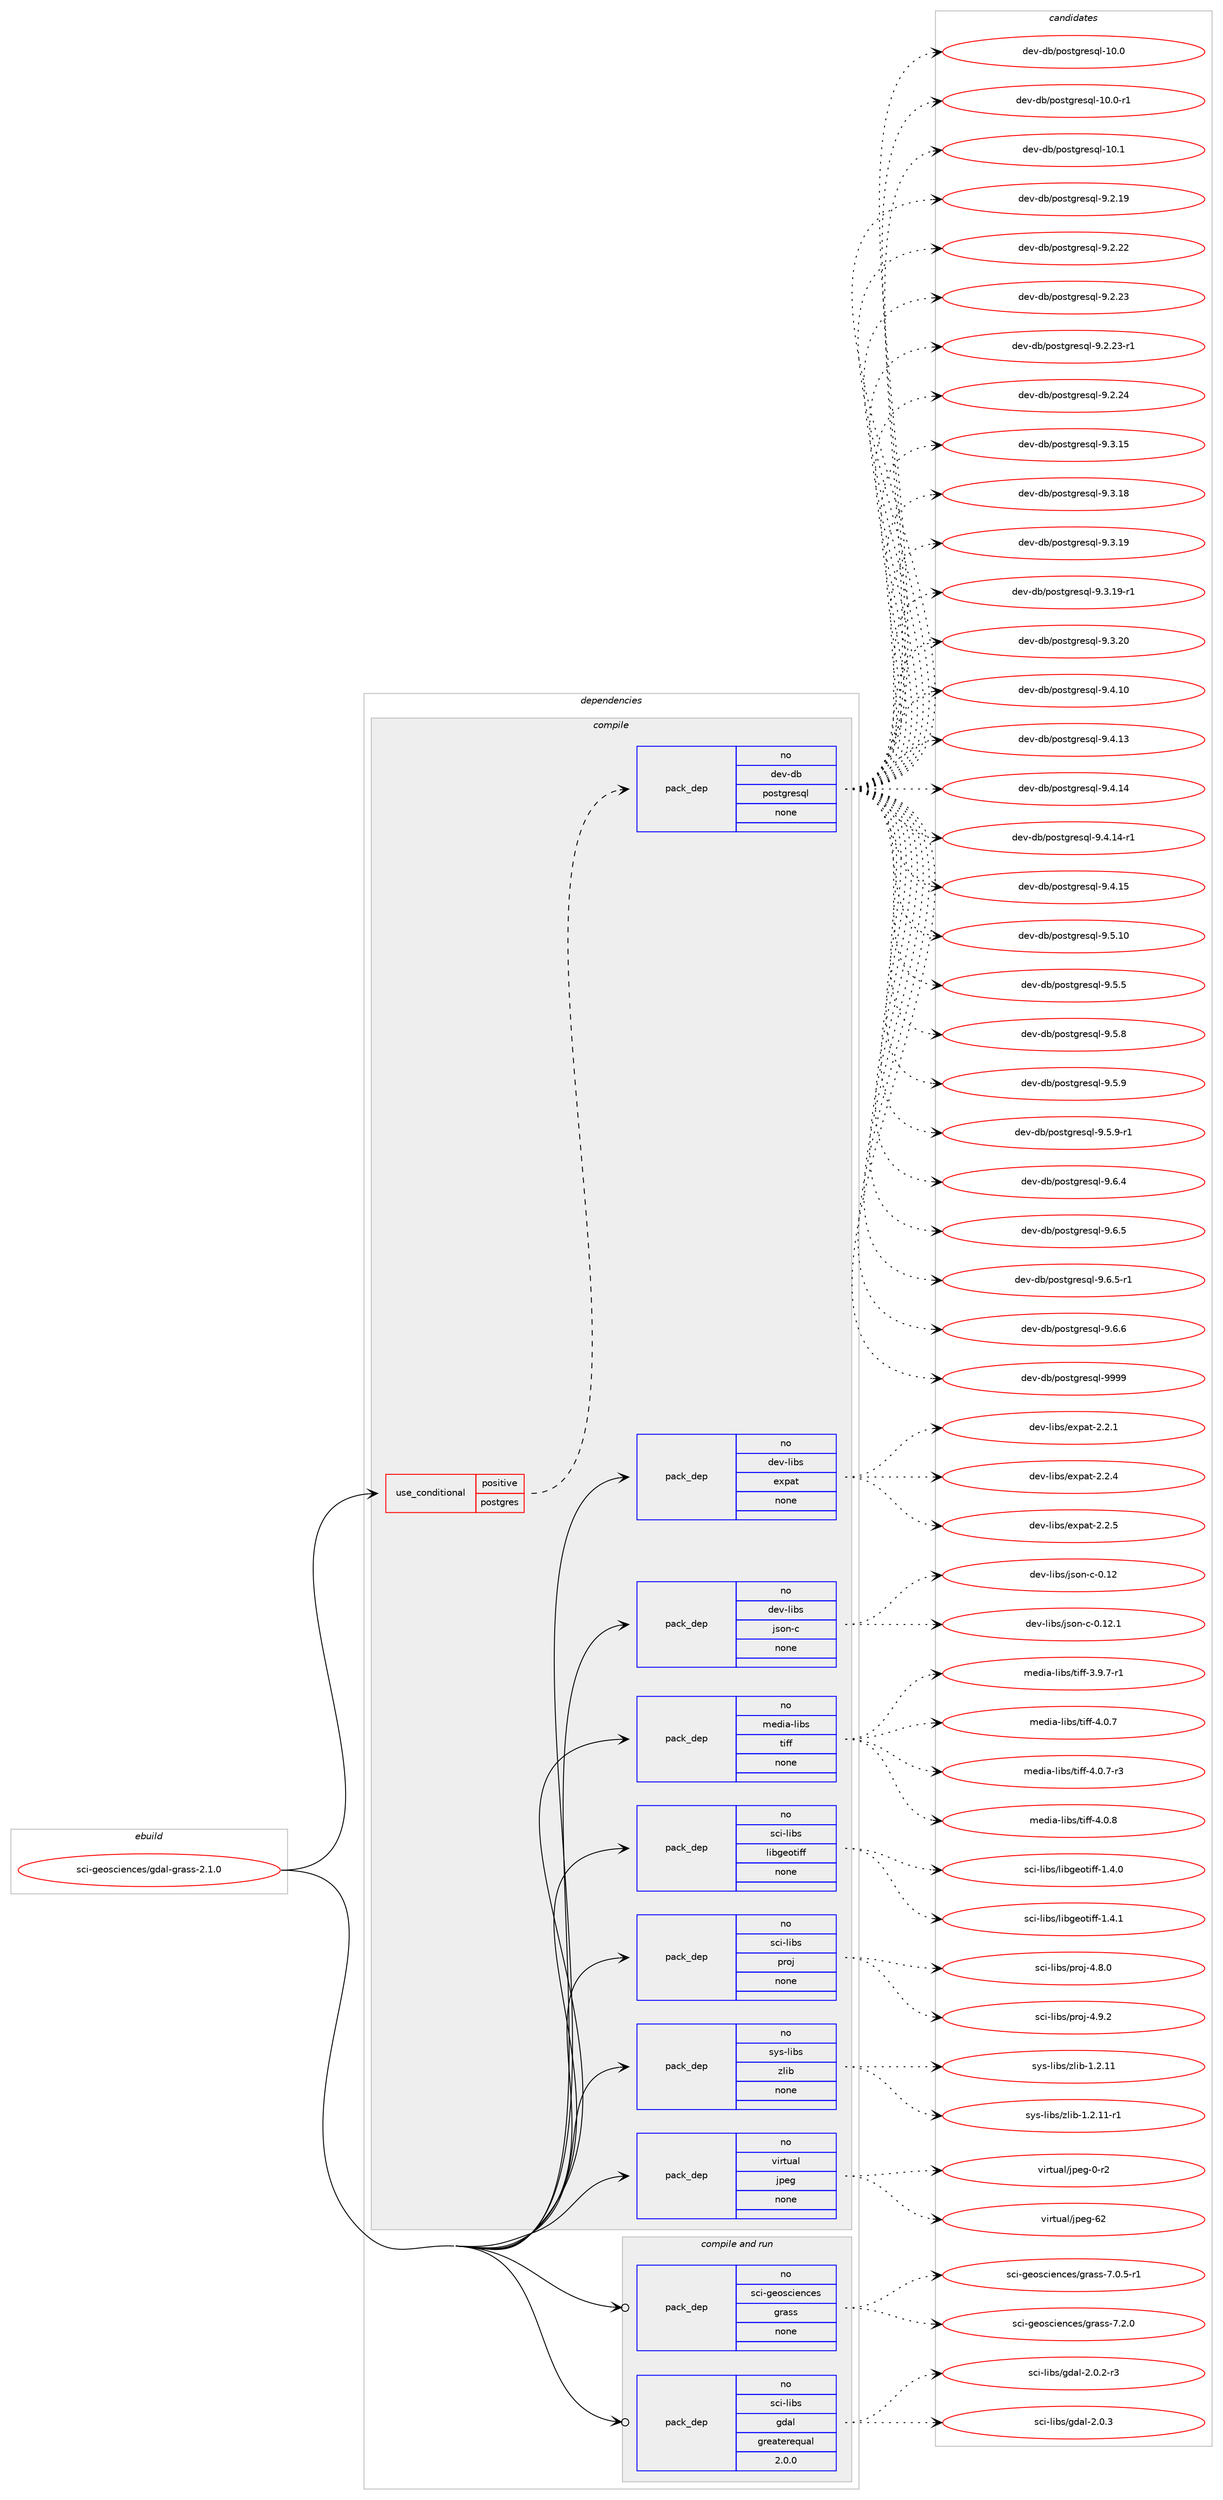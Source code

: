 digraph prolog {

# *************
# Graph options
# *************

newrank=true;
concentrate=true;
compound=true;
graph [rankdir=LR,fontname=Helvetica,fontsize=10,ranksep=1.5];#, ranksep=2.5, nodesep=0.2];
edge  [arrowhead=vee];
node  [fontname=Helvetica,fontsize=10];

# **********
# The ebuild
# **********

subgraph cluster_leftcol {
color=gray;
rank=same;
label=<<i>ebuild</i>>;
id [label="sci-geosciences/gdal-grass-2.1.0", color=red, width=4, href="../sci-geosciences/gdal-grass-2.1.0.svg"];
}

# ****************
# The dependencies
# ****************

subgraph cluster_midcol {
color=gray;
label=<<i>dependencies</i>>;
subgraph cluster_compile {
fillcolor="#eeeeee";
style=filled;
label=<<i>compile</i>>;
subgraph cond109857 {
dependency448285 [label=<<TABLE BORDER="0" CELLBORDER="1" CELLSPACING="0" CELLPADDING="4"><TR><TD ROWSPAN="3" CELLPADDING="10">use_conditional</TD></TR><TR><TD>positive</TD></TR><TR><TD>postgres</TD></TR></TABLE>>, shape=none, color=red];
subgraph pack330622 {
dependency448286 [label=<<TABLE BORDER="0" CELLBORDER="1" CELLSPACING="0" CELLPADDING="4" WIDTH="220"><TR><TD ROWSPAN="6" CELLPADDING="30">pack_dep</TD></TR><TR><TD WIDTH="110">no</TD></TR><TR><TD>dev-db</TD></TR><TR><TD>postgresql</TD></TR><TR><TD>none</TD></TR><TR><TD></TD></TR></TABLE>>, shape=none, color=blue];
}
dependency448285:e -> dependency448286:w [weight=20,style="dashed",arrowhead="vee"];
}
id:e -> dependency448285:w [weight=20,style="solid",arrowhead="vee"];
subgraph pack330623 {
dependency448287 [label=<<TABLE BORDER="0" CELLBORDER="1" CELLSPACING="0" CELLPADDING="4" WIDTH="220"><TR><TD ROWSPAN="6" CELLPADDING="30">pack_dep</TD></TR><TR><TD WIDTH="110">no</TD></TR><TR><TD>dev-libs</TD></TR><TR><TD>expat</TD></TR><TR><TD>none</TD></TR><TR><TD></TD></TR></TABLE>>, shape=none, color=blue];
}
id:e -> dependency448287:w [weight=20,style="solid",arrowhead="vee"];
subgraph pack330624 {
dependency448288 [label=<<TABLE BORDER="0" CELLBORDER="1" CELLSPACING="0" CELLPADDING="4" WIDTH="220"><TR><TD ROWSPAN="6" CELLPADDING="30">pack_dep</TD></TR><TR><TD WIDTH="110">no</TD></TR><TR><TD>dev-libs</TD></TR><TR><TD>json-c</TD></TR><TR><TD>none</TD></TR><TR><TD></TD></TR></TABLE>>, shape=none, color=blue];
}
id:e -> dependency448288:w [weight=20,style="solid",arrowhead="vee"];
subgraph pack330625 {
dependency448289 [label=<<TABLE BORDER="0" CELLBORDER="1" CELLSPACING="0" CELLPADDING="4" WIDTH="220"><TR><TD ROWSPAN="6" CELLPADDING="30">pack_dep</TD></TR><TR><TD WIDTH="110">no</TD></TR><TR><TD>media-libs</TD></TR><TR><TD>tiff</TD></TR><TR><TD>none</TD></TR><TR><TD></TD></TR></TABLE>>, shape=none, color=blue];
}
id:e -> dependency448289:w [weight=20,style="solid",arrowhead="vee"];
subgraph pack330626 {
dependency448290 [label=<<TABLE BORDER="0" CELLBORDER="1" CELLSPACING="0" CELLPADDING="4" WIDTH="220"><TR><TD ROWSPAN="6" CELLPADDING="30">pack_dep</TD></TR><TR><TD WIDTH="110">no</TD></TR><TR><TD>sci-libs</TD></TR><TR><TD>libgeotiff</TD></TR><TR><TD>none</TD></TR><TR><TD></TD></TR></TABLE>>, shape=none, color=blue];
}
id:e -> dependency448290:w [weight=20,style="solid",arrowhead="vee"];
subgraph pack330627 {
dependency448291 [label=<<TABLE BORDER="0" CELLBORDER="1" CELLSPACING="0" CELLPADDING="4" WIDTH="220"><TR><TD ROWSPAN="6" CELLPADDING="30">pack_dep</TD></TR><TR><TD WIDTH="110">no</TD></TR><TR><TD>sci-libs</TD></TR><TR><TD>proj</TD></TR><TR><TD>none</TD></TR><TR><TD></TD></TR></TABLE>>, shape=none, color=blue];
}
id:e -> dependency448291:w [weight=20,style="solid",arrowhead="vee"];
subgraph pack330628 {
dependency448292 [label=<<TABLE BORDER="0" CELLBORDER="1" CELLSPACING="0" CELLPADDING="4" WIDTH="220"><TR><TD ROWSPAN="6" CELLPADDING="30">pack_dep</TD></TR><TR><TD WIDTH="110">no</TD></TR><TR><TD>sys-libs</TD></TR><TR><TD>zlib</TD></TR><TR><TD>none</TD></TR><TR><TD></TD></TR></TABLE>>, shape=none, color=blue];
}
id:e -> dependency448292:w [weight=20,style="solid",arrowhead="vee"];
subgraph pack330629 {
dependency448293 [label=<<TABLE BORDER="0" CELLBORDER="1" CELLSPACING="0" CELLPADDING="4" WIDTH="220"><TR><TD ROWSPAN="6" CELLPADDING="30">pack_dep</TD></TR><TR><TD WIDTH="110">no</TD></TR><TR><TD>virtual</TD></TR><TR><TD>jpeg</TD></TR><TR><TD>none</TD></TR><TR><TD></TD></TR></TABLE>>, shape=none, color=blue];
}
id:e -> dependency448293:w [weight=20,style="solid",arrowhead="vee"];
}
subgraph cluster_compileandrun {
fillcolor="#eeeeee";
style=filled;
label=<<i>compile and run</i>>;
subgraph pack330630 {
dependency448294 [label=<<TABLE BORDER="0" CELLBORDER="1" CELLSPACING="0" CELLPADDING="4" WIDTH="220"><TR><TD ROWSPAN="6" CELLPADDING="30">pack_dep</TD></TR><TR><TD WIDTH="110">no</TD></TR><TR><TD>sci-geosciences</TD></TR><TR><TD>grass</TD></TR><TR><TD>none</TD></TR><TR><TD></TD></TR></TABLE>>, shape=none, color=blue];
}
id:e -> dependency448294:w [weight=20,style="solid",arrowhead="odotvee"];
subgraph pack330631 {
dependency448295 [label=<<TABLE BORDER="0" CELLBORDER="1" CELLSPACING="0" CELLPADDING="4" WIDTH="220"><TR><TD ROWSPAN="6" CELLPADDING="30">pack_dep</TD></TR><TR><TD WIDTH="110">no</TD></TR><TR><TD>sci-libs</TD></TR><TR><TD>gdal</TD></TR><TR><TD>greaterequal</TD></TR><TR><TD>2.0.0</TD></TR></TABLE>>, shape=none, color=blue];
}
id:e -> dependency448295:w [weight=20,style="solid",arrowhead="odotvee"];
}
subgraph cluster_run {
fillcolor="#eeeeee";
style=filled;
label=<<i>run</i>>;
}
}

# **************
# The candidates
# **************

subgraph cluster_choices {
rank=same;
color=gray;
label=<<i>candidates</i>>;

subgraph choice330622 {
color=black;
nodesep=1;
choice1001011184510098471121111151161031141011151131084549484648 [label="dev-db/postgresql-10.0", color=red, width=4,href="../dev-db/postgresql-10.0.svg"];
choice10010111845100984711211111511610311410111511310845494846484511449 [label="dev-db/postgresql-10.0-r1", color=red, width=4,href="../dev-db/postgresql-10.0-r1.svg"];
choice1001011184510098471121111151161031141011151131084549484649 [label="dev-db/postgresql-10.1", color=red, width=4,href="../dev-db/postgresql-10.1.svg"];
choice10010111845100984711211111511610311410111511310845574650464957 [label="dev-db/postgresql-9.2.19", color=red, width=4,href="../dev-db/postgresql-9.2.19.svg"];
choice10010111845100984711211111511610311410111511310845574650465050 [label="dev-db/postgresql-9.2.22", color=red, width=4,href="../dev-db/postgresql-9.2.22.svg"];
choice10010111845100984711211111511610311410111511310845574650465051 [label="dev-db/postgresql-9.2.23", color=red, width=4,href="../dev-db/postgresql-9.2.23.svg"];
choice100101118451009847112111115116103114101115113108455746504650514511449 [label="dev-db/postgresql-9.2.23-r1", color=red, width=4,href="../dev-db/postgresql-9.2.23-r1.svg"];
choice10010111845100984711211111511610311410111511310845574650465052 [label="dev-db/postgresql-9.2.24", color=red, width=4,href="../dev-db/postgresql-9.2.24.svg"];
choice10010111845100984711211111511610311410111511310845574651464953 [label="dev-db/postgresql-9.3.15", color=red, width=4,href="../dev-db/postgresql-9.3.15.svg"];
choice10010111845100984711211111511610311410111511310845574651464956 [label="dev-db/postgresql-9.3.18", color=red, width=4,href="../dev-db/postgresql-9.3.18.svg"];
choice10010111845100984711211111511610311410111511310845574651464957 [label="dev-db/postgresql-9.3.19", color=red, width=4,href="../dev-db/postgresql-9.3.19.svg"];
choice100101118451009847112111115116103114101115113108455746514649574511449 [label="dev-db/postgresql-9.3.19-r1", color=red, width=4,href="../dev-db/postgresql-9.3.19-r1.svg"];
choice10010111845100984711211111511610311410111511310845574651465048 [label="dev-db/postgresql-9.3.20", color=red, width=4,href="../dev-db/postgresql-9.3.20.svg"];
choice10010111845100984711211111511610311410111511310845574652464948 [label="dev-db/postgresql-9.4.10", color=red, width=4,href="../dev-db/postgresql-9.4.10.svg"];
choice10010111845100984711211111511610311410111511310845574652464951 [label="dev-db/postgresql-9.4.13", color=red, width=4,href="../dev-db/postgresql-9.4.13.svg"];
choice10010111845100984711211111511610311410111511310845574652464952 [label="dev-db/postgresql-9.4.14", color=red, width=4,href="../dev-db/postgresql-9.4.14.svg"];
choice100101118451009847112111115116103114101115113108455746524649524511449 [label="dev-db/postgresql-9.4.14-r1", color=red, width=4,href="../dev-db/postgresql-9.4.14-r1.svg"];
choice10010111845100984711211111511610311410111511310845574652464953 [label="dev-db/postgresql-9.4.15", color=red, width=4,href="../dev-db/postgresql-9.4.15.svg"];
choice10010111845100984711211111511610311410111511310845574653464948 [label="dev-db/postgresql-9.5.10", color=red, width=4,href="../dev-db/postgresql-9.5.10.svg"];
choice100101118451009847112111115116103114101115113108455746534653 [label="dev-db/postgresql-9.5.5", color=red, width=4,href="../dev-db/postgresql-9.5.5.svg"];
choice100101118451009847112111115116103114101115113108455746534656 [label="dev-db/postgresql-9.5.8", color=red, width=4,href="../dev-db/postgresql-9.5.8.svg"];
choice100101118451009847112111115116103114101115113108455746534657 [label="dev-db/postgresql-9.5.9", color=red, width=4,href="../dev-db/postgresql-9.5.9.svg"];
choice1001011184510098471121111151161031141011151131084557465346574511449 [label="dev-db/postgresql-9.5.9-r1", color=red, width=4,href="../dev-db/postgresql-9.5.9-r1.svg"];
choice100101118451009847112111115116103114101115113108455746544652 [label="dev-db/postgresql-9.6.4", color=red, width=4,href="../dev-db/postgresql-9.6.4.svg"];
choice100101118451009847112111115116103114101115113108455746544653 [label="dev-db/postgresql-9.6.5", color=red, width=4,href="../dev-db/postgresql-9.6.5.svg"];
choice1001011184510098471121111151161031141011151131084557465446534511449 [label="dev-db/postgresql-9.6.5-r1", color=red, width=4,href="../dev-db/postgresql-9.6.5-r1.svg"];
choice100101118451009847112111115116103114101115113108455746544654 [label="dev-db/postgresql-9.6.6", color=red, width=4,href="../dev-db/postgresql-9.6.6.svg"];
choice1001011184510098471121111151161031141011151131084557575757 [label="dev-db/postgresql-9999", color=red, width=4,href="../dev-db/postgresql-9999.svg"];
dependency448286:e -> choice1001011184510098471121111151161031141011151131084549484648:w [style=dotted,weight="100"];
dependency448286:e -> choice10010111845100984711211111511610311410111511310845494846484511449:w [style=dotted,weight="100"];
dependency448286:e -> choice1001011184510098471121111151161031141011151131084549484649:w [style=dotted,weight="100"];
dependency448286:e -> choice10010111845100984711211111511610311410111511310845574650464957:w [style=dotted,weight="100"];
dependency448286:e -> choice10010111845100984711211111511610311410111511310845574650465050:w [style=dotted,weight="100"];
dependency448286:e -> choice10010111845100984711211111511610311410111511310845574650465051:w [style=dotted,weight="100"];
dependency448286:e -> choice100101118451009847112111115116103114101115113108455746504650514511449:w [style=dotted,weight="100"];
dependency448286:e -> choice10010111845100984711211111511610311410111511310845574650465052:w [style=dotted,weight="100"];
dependency448286:e -> choice10010111845100984711211111511610311410111511310845574651464953:w [style=dotted,weight="100"];
dependency448286:e -> choice10010111845100984711211111511610311410111511310845574651464956:w [style=dotted,weight="100"];
dependency448286:e -> choice10010111845100984711211111511610311410111511310845574651464957:w [style=dotted,weight="100"];
dependency448286:e -> choice100101118451009847112111115116103114101115113108455746514649574511449:w [style=dotted,weight="100"];
dependency448286:e -> choice10010111845100984711211111511610311410111511310845574651465048:w [style=dotted,weight="100"];
dependency448286:e -> choice10010111845100984711211111511610311410111511310845574652464948:w [style=dotted,weight="100"];
dependency448286:e -> choice10010111845100984711211111511610311410111511310845574652464951:w [style=dotted,weight="100"];
dependency448286:e -> choice10010111845100984711211111511610311410111511310845574652464952:w [style=dotted,weight="100"];
dependency448286:e -> choice100101118451009847112111115116103114101115113108455746524649524511449:w [style=dotted,weight="100"];
dependency448286:e -> choice10010111845100984711211111511610311410111511310845574652464953:w [style=dotted,weight="100"];
dependency448286:e -> choice10010111845100984711211111511610311410111511310845574653464948:w [style=dotted,weight="100"];
dependency448286:e -> choice100101118451009847112111115116103114101115113108455746534653:w [style=dotted,weight="100"];
dependency448286:e -> choice100101118451009847112111115116103114101115113108455746534656:w [style=dotted,weight="100"];
dependency448286:e -> choice100101118451009847112111115116103114101115113108455746534657:w [style=dotted,weight="100"];
dependency448286:e -> choice1001011184510098471121111151161031141011151131084557465346574511449:w [style=dotted,weight="100"];
dependency448286:e -> choice100101118451009847112111115116103114101115113108455746544652:w [style=dotted,weight="100"];
dependency448286:e -> choice100101118451009847112111115116103114101115113108455746544653:w [style=dotted,weight="100"];
dependency448286:e -> choice1001011184510098471121111151161031141011151131084557465446534511449:w [style=dotted,weight="100"];
dependency448286:e -> choice100101118451009847112111115116103114101115113108455746544654:w [style=dotted,weight="100"];
dependency448286:e -> choice1001011184510098471121111151161031141011151131084557575757:w [style=dotted,weight="100"];
}
subgraph choice330623 {
color=black;
nodesep=1;
choice10010111845108105981154710112011297116455046504649 [label="dev-libs/expat-2.2.1", color=red, width=4,href="../dev-libs/expat-2.2.1.svg"];
choice10010111845108105981154710112011297116455046504652 [label="dev-libs/expat-2.2.4", color=red, width=4,href="../dev-libs/expat-2.2.4.svg"];
choice10010111845108105981154710112011297116455046504653 [label="dev-libs/expat-2.2.5", color=red, width=4,href="../dev-libs/expat-2.2.5.svg"];
dependency448287:e -> choice10010111845108105981154710112011297116455046504649:w [style=dotted,weight="100"];
dependency448287:e -> choice10010111845108105981154710112011297116455046504652:w [style=dotted,weight="100"];
dependency448287:e -> choice10010111845108105981154710112011297116455046504653:w [style=dotted,weight="100"];
}
subgraph choice330624 {
color=black;
nodesep=1;
choice10010111845108105981154710611511111045994548464950 [label="dev-libs/json-c-0.12", color=red, width=4,href="../dev-libs/json-c-0.12.svg"];
choice100101118451081059811547106115111110459945484649504649 [label="dev-libs/json-c-0.12.1", color=red, width=4,href="../dev-libs/json-c-0.12.1.svg"];
dependency448288:e -> choice10010111845108105981154710611511111045994548464950:w [style=dotted,weight="100"];
dependency448288:e -> choice100101118451081059811547106115111110459945484649504649:w [style=dotted,weight="100"];
}
subgraph choice330625 {
color=black;
nodesep=1;
choice109101100105974510810598115471161051021024551465746554511449 [label="media-libs/tiff-3.9.7-r1", color=red, width=4,href="../media-libs/tiff-3.9.7-r1.svg"];
choice10910110010597451081059811547116105102102455246484655 [label="media-libs/tiff-4.0.7", color=red, width=4,href="../media-libs/tiff-4.0.7.svg"];
choice109101100105974510810598115471161051021024552464846554511451 [label="media-libs/tiff-4.0.7-r3", color=red, width=4,href="../media-libs/tiff-4.0.7-r3.svg"];
choice10910110010597451081059811547116105102102455246484656 [label="media-libs/tiff-4.0.8", color=red, width=4,href="../media-libs/tiff-4.0.8.svg"];
dependency448289:e -> choice109101100105974510810598115471161051021024551465746554511449:w [style=dotted,weight="100"];
dependency448289:e -> choice10910110010597451081059811547116105102102455246484655:w [style=dotted,weight="100"];
dependency448289:e -> choice109101100105974510810598115471161051021024552464846554511451:w [style=dotted,weight="100"];
dependency448289:e -> choice10910110010597451081059811547116105102102455246484656:w [style=dotted,weight="100"];
}
subgraph choice330626 {
color=black;
nodesep=1;
choice1159910545108105981154710810598103101111116105102102454946524648 [label="sci-libs/libgeotiff-1.4.0", color=red, width=4,href="../sci-libs/libgeotiff-1.4.0.svg"];
choice1159910545108105981154710810598103101111116105102102454946524649 [label="sci-libs/libgeotiff-1.4.1", color=red, width=4,href="../sci-libs/libgeotiff-1.4.1.svg"];
dependency448290:e -> choice1159910545108105981154710810598103101111116105102102454946524648:w [style=dotted,weight="100"];
dependency448290:e -> choice1159910545108105981154710810598103101111116105102102454946524649:w [style=dotted,weight="100"];
}
subgraph choice330627 {
color=black;
nodesep=1;
choice11599105451081059811547112114111106455246564648 [label="sci-libs/proj-4.8.0", color=red, width=4,href="../sci-libs/proj-4.8.0.svg"];
choice11599105451081059811547112114111106455246574650 [label="sci-libs/proj-4.9.2", color=red, width=4,href="../sci-libs/proj-4.9.2.svg"];
dependency448291:e -> choice11599105451081059811547112114111106455246564648:w [style=dotted,weight="100"];
dependency448291:e -> choice11599105451081059811547112114111106455246574650:w [style=dotted,weight="100"];
}
subgraph choice330628 {
color=black;
nodesep=1;
choice1151211154510810598115471221081059845494650464949 [label="sys-libs/zlib-1.2.11", color=red, width=4,href="../sys-libs/zlib-1.2.11.svg"];
choice11512111545108105981154712210810598454946504649494511449 [label="sys-libs/zlib-1.2.11-r1", color=red, width=4,href="../sys-libs/zlib-1.2.11-r1.svg"];
dependency448292:e -> choice1151211154510810598115471221081059845494650464949:w [style=dotted,weight="100"];
dependency448292:e -> choice11512111545108105981154712210810598454946504649494511449:w [style=dotted,weight="100"];
}
subgraph choice330629 {
color=black;
nodesep=1;
choice118105114116117971084710611210110345484511450 [label="virtual/jpeg-0-r2", color=red, width=4,href="../virtual/jpeg-0-r2.svg"];
choice1181051141161179710847106112101103455450 [label="virtual/jpeg-62", color=red, width=4,href="../virtual/jpeg-62.svg"];
dependency448293:e -> choice118105114116117971084710611210110345484511450:w [style=dotted,weight="100"];
dependency448293:e -> choice1181051141161179710847106112101103455450:w [style=dotted,weight="100"];
}
subgraph choice330630 {
color=black;
nodesep=1;
choice1159910545103101111115991051011109910111547103114971151154555464846534511449 [label="sci-geosciences/grass-7.0.5-r1", color=red, width=4,href="../sci-geosciences/grass-7.0.5-r1.svg"];
choice115991054510310111111599105101110991011154710311497115115455546504648 [label="sci-geosciences/grass-7.2.0", color=red, width=4,href="../sci-geosciences/grass-7.2.0.svg"];
dependency448294:e -> choice1159910545103101111115991051011109910111547103114971151154555464846534511449:w [style=dotted,weight="100"];
dependency448294:e -> choice115991054510310111111599105101110991011154710311497115115455546504648:w [style=dotted,weight="100"];
}
subgraph choice330631 {
color=black;
nodesep=1;
choice11599105451081059811547103100971084550464846504511451 [label="sci-libs/gdal-2.0.2-r3", color=red, width=4,href="../sci-libs/gdal-2.0.2-r3.svg"];
choice1159910545108105981154710310097108455046484651 [label="sci-libs/gdal-2.0.3", color=red, width=4,href="../sci-libs/gdal-2.0.3.svg"];
dependency448295:e -> choice11599105451081059811547103100971084550464846504511451:w [style=dotted,weight="100"];
dependency448295:e -> choice1159910545108105981154710310097108455046484651:w [style=dotted,weight="100"];
}
}

}
